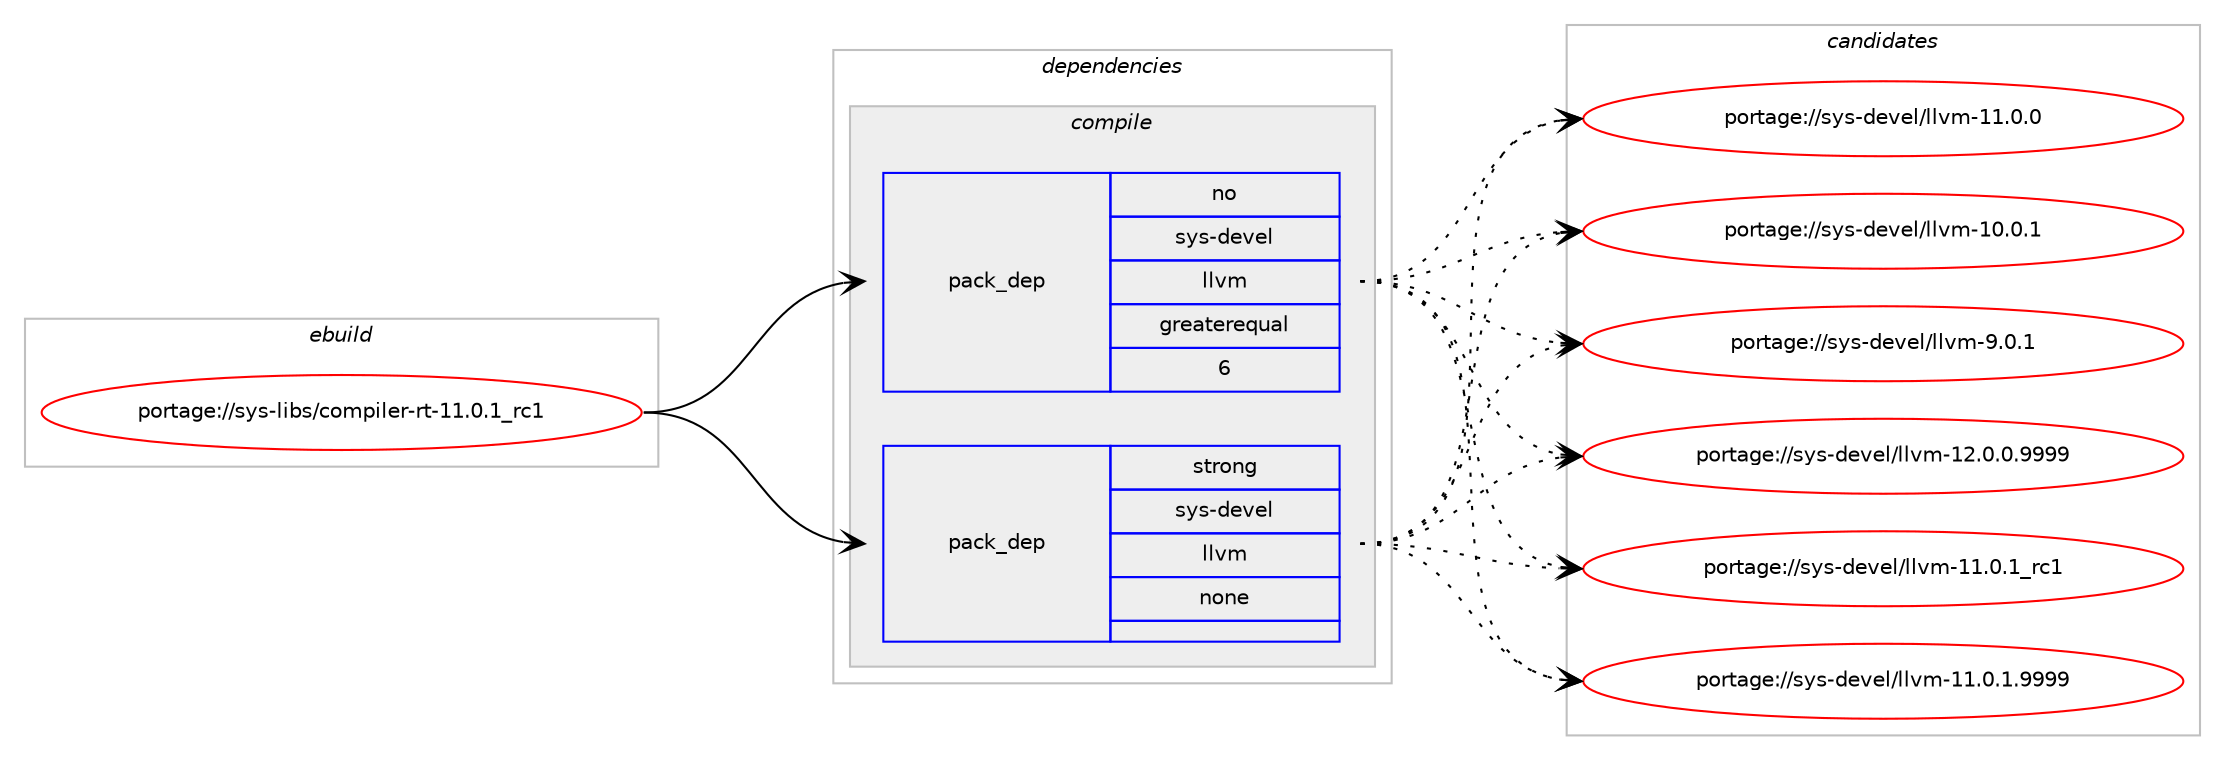 digraph prolog {

# *************
# Graph options
# *************

newrank=true;
concentrate=true;
compound=true;
graph [rankdir=LR,fontname=Helvetica,fontsize=10,ranksep=1.5];#, ranksep=2.5, nodesep=0.2];
edge  [arrowhead=vee];
node  [fontname=Helvetica,fontsize=10];

# **********
# The ebuild
# **********

subgraph cluster_leftcol {
color=gray;
rank=same;
label=<<i>ebuild</i>>;
id [label="portage://sys-libs/compiler-rt-11.0.1_rc1", color=red, width=4, href="../sys-libs/compiler-rt-11.0.1_rc1.svg"];
}

# ****************
# The dependencies
# ****************

subgraph cluster_midcol {
color=gray;
label=<<i>dependencies</i>>;
subgraph cluster_compile {
fillcolor="#eeeeee";
style=filled;
label=<<i>compile</i>>;
subgraph pack1346 {
dependency1535 [label=<<TABLE BORDER="0" CELLBORDER="1" CELLSPACING="0" CELLPADDING="4" WIDTH="220"><TR><TD ROWSPAN="6" CELLPADDING="30">pack_dep</TD></TR><TR><TD WIDTH="110">no</TD></TR><TR><TD>sys-devel</TD></TR><TR><TD>llvm</TD></TR><TR><TD>greaterequal</TD></TR><TR><TD>6</TD></TR></TABLE>>, shape=none, color=blue];
}
id:e -> dependency1535:w [weight=20,style="solid",arrowhead="vee"];
subgraph pack1347 {
dependency1536 [label=<<TABLE BORDER="0" CELLBORDER="1" CELLSPACING="0" CELLPADDING="4" WIDTH="220"><TR><TD ROWSPAN="6" CELLPADDING="30">pack_dep</TD></TR><TR><TD WIDTH="110">strong</TD></TR><TR><TD>sys-devel</TD></TR><TR><TD>llvm</TD></TR><TR><TD>none</TD></TR><TR><TD></TD></TR></TABLE>>, shape=none, color=blue];
}
id:e -> dependency1536:w [weight=20,style="solid",arrowhead="vee"];
}
subgraph cluster_compileandrun {
fillcolor="#eeeeee";
style=filled;
label=<<i>compile and run</i>>;
}
subgraph cluster_run {
fillcolor="#eeeeee";
style=filled;
label=<<i>run</i>>;
}
}

# **************
# The candidates
# **************

subgraph cluster_choices {
rank=same;
color=gray;
label=<<i>candidates</i>>;

subgraph choice1346 {
color=black;
nodesep=1;
choice1151211154510010111810110847108108118109455746484649 [label="portage://sys-devel/llvm-9.0.1", color=red, width=4,href="../sys-devel/llvm-9.0.1.svg"];
choice1151211154510010111810110847108108118109454950464846484657575757 [label="portage://sys-devel/llvm-12.0.0.9999", color=red, width=4,href="../sys-devel/llvm-12.0.0.9999.svg"];
choice115121115451001011181011084710810811810945494946484649951149949 [label="portage://sys-devel/llvm-11.0.1_rc1", color=red, width=4,href="../sys-devel/llvm-11.0.1_rc1.svg"];
choice1151211154510010111810110847108108118109454949464846494657575757 [label="portage://sys-devel/llvm-11.0.1.9999", color=red, width=4,href="../sys-devel/llvm-11.0.1.9999.svg"];
choice115121115451001011181011084710810811810945494946484648 [label="portage://sys-devel/llvm-11.0.0", color=red, width=4,href="../sys-devel/llvm-11.0.0.svg"];
choice115121115451001011181011084710810811810945494846484649 [label="portage://sys-devel/llvm-10.0.1", color=red, width=4,href="../sys-devel/llvm-10.0.1.svg"];
dependency1535:e -> choice1151211154510010111810110847108108118109455746484649:w [style=dotted,weight="100"];
dependency1535:e -> choice1151211154510010111810110847108108118109454950464846484657575757:w [style=dotted,weight="100"];
dependency1535:e -> choice115121115451001011181011084710810811810945494946484649951149949:w [style=dotted,weight="100"];
dependency1535:e -> choice1151211154510010111810110847108108118109454949464846494657575757:w [style=dotted,weight="100"];
dependency1535:e -> choice115121115451001011181011084710810811810945494946484648:w [style=dotted,weight="100"];
dependency1535:e -> choice115121115451001011181011084710810811810945494846484649:w [style=dotted,weight="100"];
}
subgraph choice1347 {
color=black;
nodesep=1;
choice1151211154510010111810110847108108118109455746484649 [label="portage://sys-devel/llvm-9.0.1", color=red, width=4,href="../sys-devel/llvm-9.0.1.svg"];
choice1151211154510010111810110847108108118109454950464846484657575757 [label="portage://sys-devel/llvm-12.0.0.9999", color=red, width=4,href="../sys-devel/llvm-12.0.0.9999.svg"];
choice115121115451001011181011084710810811810945494946484649951149949 [label="portage://sys-devel/llvm-11.0.1_rc1", color=red, width=4,href="../sys-devel/llvm-11.0.1_rc1.svg"];
choice1151211154510010111810110847108108118109454949464846494657575757 [label="portage://sys-devel/llvm-11.0.1.9999", color=red, width=4,href="../sys-devel/llvm-11.0.1.9999.svg"];
choice115121115451001011181011084710810811810945494946484648 [label="portage://sys-devel/llvm-11.0.0", color=red, width=4,href="../sys-devel/llvm-11.0.0.svg"];
choice115121115451001011181011084710810811810945494846484649 [label="portage://sys-devel/llvm-10.0.1", color=red, width=4,href="../sys-devel/llvm-10.0.1.svg"];
dependency1536:e -> choice1151211154510010111810110847108108118109455746484649:w [style=dotted,weight="100"];
dependency1536:e -> choice1151211154510010111810110847108108118109454950464846484657575757:w [style=dotted,weight="100"];
dependency1536:e -> choice115121115451001011181011084710810811810945494946484649951149949:w [style=dotted,weight="100"];
dependency1536:e -> choice1151211154510010111810110847108108118109454949464846494657575757:w [style=dotted,weight="100"];
dependency1536:e -> choice115121115451001011181011084710810811810945494946484648:w [style=dotted,weight="100"];
dependency1536:e -> choice115121115451001011181011084710810811810945494846484649:w [style=dotted,weight="100"];
}
}

}
